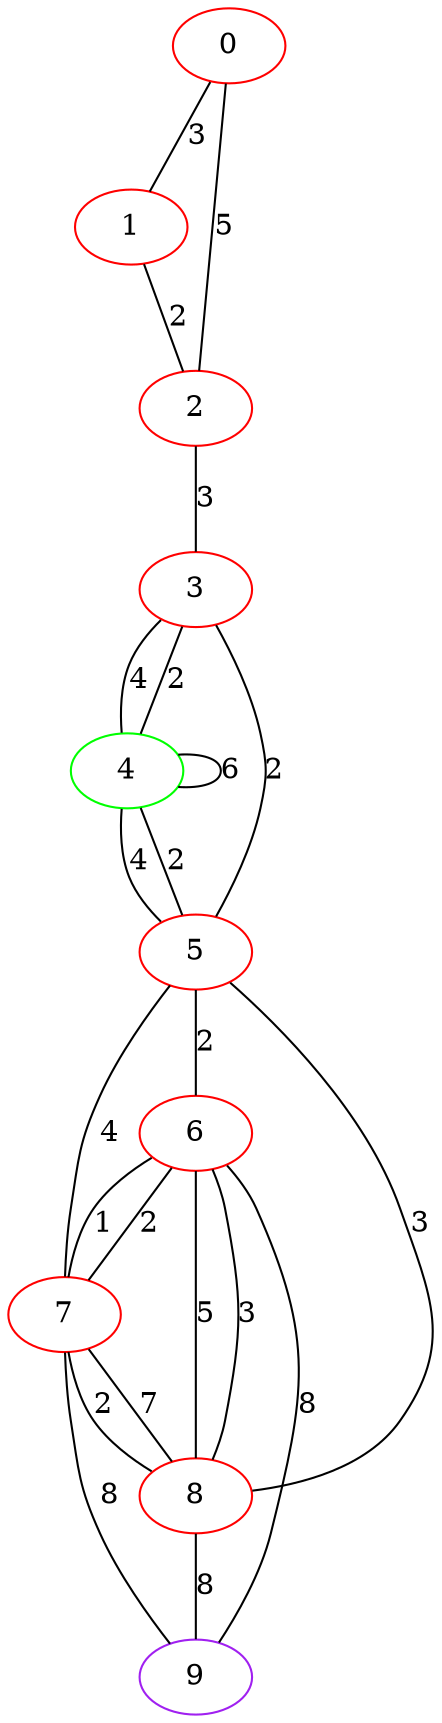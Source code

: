 graph "" {
0 [color=red, weight=1];
1 [color=red, weight=1];
2 [color=red, weight=1];
3 [color=red, weight=1];
4 [color=green, weight=2];
5 [color=red, weight=1];
6 [color=red, weight=1];
7 [color=red, weight=1];
8 [color=red, weight=1];
9 [color=purple, weight=4];
0 -- 1  [key=0, label=3];
0 -- 2  [key=0, label=5];
1 -- 2  [key=0, label=2];
2 -- 3  [key=0, label=3];
3 -- 4  [key=0, label=2];
3 -- 4  [key=1, label=4];
3 -- 5  [key=0, label=2];
4 -- 4  [key=0, label=6];
4 -- 5  [key=0, label=4];
4 -- 5  [key=1, label=2];
5 -- 8  [key=0, label=3];
5 -- 6  [key=0, label=2];
5 -- 7  [key=0, label=4];
6 -- 8  [key=0, label=5];
6 -- 8  [key=1, label=3];
6 -- 9  [key=0, label=8];
6 -- 7  [key=0, label=2];
6 -- 7  [key=1, label=1];
7 -- 8  [key=0, label=7];
7 -- 8  [key=1, label=2];
7 -- 9  [key=0, label=8];
8 -- 9  [key=0, label=8];
}

